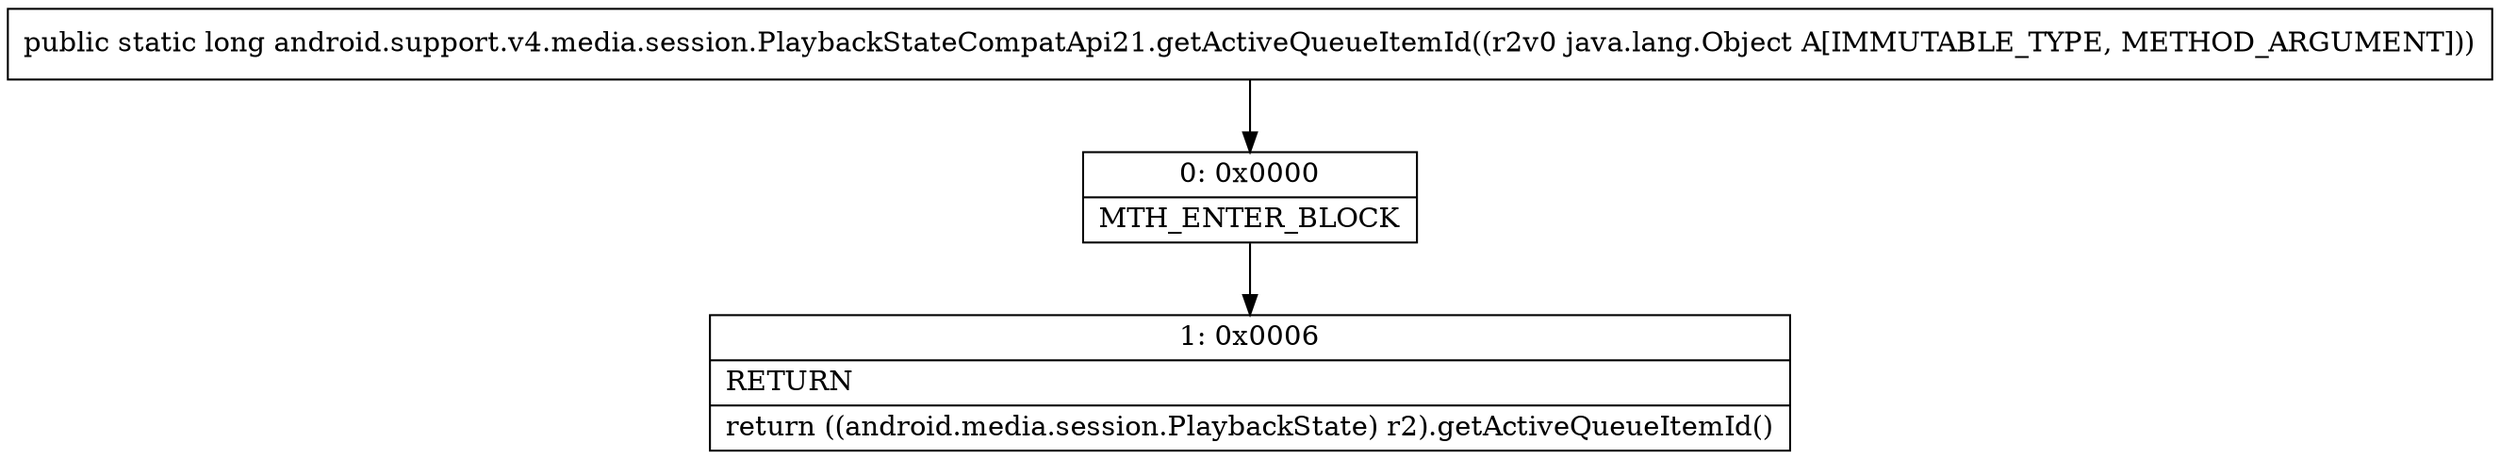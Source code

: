 digraph "CFG forandroid.support.v4.media.session.PlaybackStateCompatApi21.getActiveQueueItemId(Ljava\/lang\/Object;)J" {
Node_0 [shape=record,label="{0\:\ 0x0000|MTH_ENTER_BLOCK\l}"];
Node_1 [shape=record,label="{1\:\ 0x0006|RETURN\l|return ((android.media.session.PlaybackState) r2).getActiveQueueItemId()\l}"];
MethodNode[shape=record,label="{public static long android.support.v4.media.session.PlaybackStateCompatApi21.getActiveQueueItemId((r2v0 java.lang.Object A[IMMUTABLE_TYPE, METHOD_ARGUMENT])) }"];
MethodNode -> Node_0;
Node_0 -> Node_1;
}

